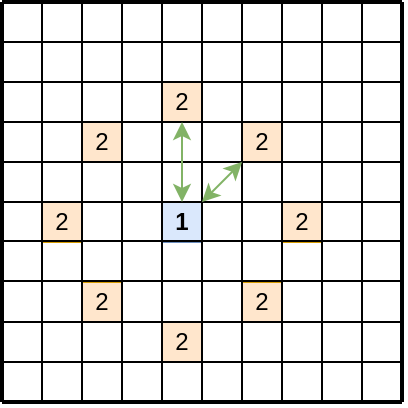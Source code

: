 <mxfile version="14.8.3" type="device"><diagram id="Sra9KP7svKkreEf28MKl" name="Page-1"><mxGraphModel dx="313" dy="187" grid="1" gridSize="10" guides="1" tooltips="1" connect="1" arrows="1" fold="1" page="1" pageScale="1" pageWidth="827" pageHeight="1169" math="0" shadow="0"><root><mxCell id="0"/><mxCell id="1" parent="0"/><mxCell id="PBtq7lWtT8n5fgo1Wzzv-1" value="2" style="text;html=1;strokeColor=#d79b00;fillColor=#ffe6cc;align=center;verticalAlign=middle;whiteSpace=wrap;rounded=0;" vertex="1" parent="1"><mxGeometry x="320" y="120" width="20" height="20" as="geometry"/></mxCell><mxCell id="PBtq7lWtT8n5fgo1Wzzv-2" value="2" style="text;html=1;strokeColor=#d79b00;fillColor=#ffe6cc;align=center;verticalAlign=middle;whiteSpace=wrap;rounded=0;" vertex="1" parent="1"><mxGeometry x="280" y="140" width="20" height="20" as="geometry"/></mxCell><mxCell id="PBtq7lWtT8n5fgo1Wzzv-3" value="2" style="text;html=1;strokeColor=#d79b00;fillColor=#ffe6cc;align=center;verticalAlign=middle;whiteSpace=wrap;rounded=0;" vertex="1" parent="1"><mxGeometry x="260" y="180" width="20" height="20" as="geometry"/></mxCell><mxCell id="PBtq7lWtT8n5fgo1Wzzv-4" value="2" style="text;html=1;strokeColor=#d79b00;fillColor=#ffe6cc;align=center;verticalAlign=middle;whiteSpace=wrap;rounded=0;" vertex="1" parent="1"><mxGeometry x="380" y="180" width="20" height="20" as="geometry"/></mxCell><mxCell id="PBtq7lWtT8n5fgo1Wzzv-5" value="2" style="text;html=1;strokeColor=#d79b00;fillColor=#ffe6cc;align=center;verticalAlign=middle;whiteSpace=wrap;rounded=0;" vertex="1" parent="1"><mxGeometry x="320" y="240" width="20" height="20" as="geometry"/></mxCell><mxCell id="PBtq7lWtT8n5fgo1Wzzv-6" value="2" style="text;html=1;strokeColor=#d79b00;fillColor=#ffe6cc;align=center;verticalAlign=middle;whiteSpace=wrap;rounded=0;" vertex="1" parent="1"><mxGeometry x="360" y="220" width="20" height="20" as="geometry"/></mxCell><mxCell id="PBtq7lWtT8n5fgo1Wzzv-7" value="2" style="text;html=1;strokeColor=#d79b00;fillColor=#ffe6cc;align=center;verticalAlign=middle;whiteSpace=wrap;rounded=0;" vertex="1" parent="1"><mxGeometry x="360" y="140" width="20" height="20" as="geometry"/></mxCell><mxCell id="PBtq7lWtT8n5fgo1Wzzv-8" value="2" style="text;html=1;strokeColor=#d79b00;fillColor=#ffe6cc;align=center;verticalAlign=middle;whiteSpace=wrap;rounded=0;" vertex="1" parent="1"><mxGeometry x="280" y="220" width="20" height="20" as="geometry"/></mxCell><mxCell id="KD6V_rOmE-CmZKbIxc8a-1" value="1" style="text;html=1;strokeColor=#6c8ebf;fillColor=#dae8fc;align=center;verticalAlign=middle;whiteSpace=wrap;rounded=0;fontStyle=1" parent="1" vertex="1"><mxGeometry x="320" y="180" width="20" height="20" as="geometry"/></mxCell><mxCell id="KD6V_rOmE-CmZKbIxc8a-6" value="" style="endArrow=none;html=1;strokeWidth=2;" parent="1" edge="1"><mxGeometry width="50" height="50" relative="1" as="geometry"><mxPoint x="240" y="80" as="sourcePoint"/><mxPoint x="440" y="80" as="targetPoint"/></mxGeometry></mxCell><mxCell id="KD6V_rOmE-CmZKbIxc8a-7" value="" style="endArrow=none;html=1;strokeWidth=2;" parent="1" edge="1"><mxGeometry width="50" height="50" relative="1" as="geometry"><mxPoint x="240" y="280" as="sourcePoint"/><mxPoint x="240" y="80" as="targetPoint"/></mxGeometry></mxCell><mxCell id="KD6V_rOmE-CmZKbIxc8a-8" value="" style="endArrow=none;html=1;strokeWidth=2;" parent="1" edge="1"><mxGeometry width="50" height="50" relative="1" as="geometry"><mxPoint x="240" y="280" as="sourcePoint"/><mxPoint x="440" y="280" as="targetPoint"/></mxGeometry></mxCell><mxCell id="KD6V_rOmE-CmZKbIxc8a-9" value="" style="endArrow=none;html=1;strokeWidth=2;" parent="1" edge="1"><mxGeometry width="50" height="50" relative="1" as="geometry"><mxPoint x="440" y="280" as="sourcePoint"/><mxPoint x="440" y="80" as="targetPoint"/></mxGeometry></mxCell><mxCell id="KD6V_rOmE-CmZKbIxc8a-10" value="" style="endArrow=none;html=1;" parent="1" edge="1"><mxGeometry width="50" height="50" relative="1" as="geometry"><mxPoint x="260" y="280" as="sourcePoint"/><mxPoint x="260" y="80.0" as="targetPoint"/></mxGeometry></mxCell><mxCell id="KD6V_rOmE-CmZKbIxc8a-11" value="" style="endArrow=none;html=1;" parent="1" edge="1"><mxGeometry width="50" height="50" relative="1" as="geometry"><mxPoint x="280" y="280" as="sourcePoint"/><mxPoint x="280" y="80.0" as="targetPoint"/></mxGeometry></mxCell><mxCell id="KD6V_rOmE-CmZKbIxc8a-12" value="" style="endArrow=none;html=1;" parent="1" edge="1"><mxGeometry width="50" height="50" relative="1" as="geometry"><mxPoint x="300" y="280" as="sourcePoint"/><mxPoint x="300" y="80.0" as="targetPoint"/></mxGeometry></mxCell><mxCell id="KD6V_rOmE-CmZKbIxc8a-13" value="" style="endArrow=none;html=1;" parent="1" edge="1"><mxGeometry width="50" height="50" relative="1" as="geometry"><mxPoint x="360" y="280.0" as="sourcePoint"/><mxPoint x="360" y="80" as="targetPoint"/></mxGeometry></mxCell><mxCell id="KD6V_rOmE-CmZKbIxc8a-14" value="" style="endArrow=none;html=1;" parent="1" edge="1"><mxGeometry width="50" height="50" relative="1" as="geometry"><mxPoint x="340" y="280.0" as="sourcePoint"/><mxPoint x="340" y="80" as="targetPoint"/></mxGeometry></mxCell><mxCell id="KD6V_rOmE-CmZKbIxc8a-15" value="" style="endArrow=none;html=1;" parent="1" edge="1"><mxGeometry width="50" height="50" relative="1" as="geometry"><mxPoint x="320" y="280.0" as="sourcePoint"/><mxPoint x="320" y="80" as="targetPoint"/></mxGeometry></mxCell><mxCell id="KD6V_rOmE-CmZKbIxc8a-16" value="" style="endArrow=none;html=1;" parent="1" edge="1"><mxGeometry width="50" height="50" relative="1" as="geometry"><mxPoint x="380" y="280.0" as="sourcePoint"/><mxPoint x="380" y="80" as="targetPoint"/></mxGeometry></mxCell><mxCell id="KD6V_rOmE-CmZKbIxc8a-17" value="" style="endArrow=none;html=1;" parent="1" edge="1"><mxGeometry width="50" height="50" relative="1" as="geometry"><mxPoint x="400" y="280.0" as="sourcePoint"/><mxPoint x="400" y="80" as="targetPoint"/></mxGeometry></mxCell><mxCell id="KD6V_rOmE-CmZKbIxc8a-18" value="" style="endArrow=none;html=1;" parent="1" edge="1"><mxGeometry width="50" height="50" relative="1" as="geometry"><mxPoint x="420" y="280.0" as="sourcePoint"/><mxPoint x="420" y="80" as="targetPoint"/></mxGeometry></mxCell><mxCell id="KD6V_rOmE-CmZKbIxc8a-19" value="" style="endArrow=none;html=1;" parent="1" edge="1"><mxGeometry width="50" height="50" relative="1" as="geometry"><mxPoint x="240" y="260" as="sourcePoint"/><mxPoint x="440" y="260" as="targetPoint"/></mxGeometry></mxCell><mxCell id="KD6V_rOmE-CmZKbIxc8a-20" value="" style="endArrow=none;html=1;" parent="1" edge="1"><mxGeometry width="50" height="50" relative="1" as="geometry"><mxPoint x="240" y="180" as="sourcePoint"/><mxPoint x="440" y="180" as="targetPoint"/></mxGeometry></mxCell><mxCell id="KD6V_rOmE-CmZKbIxc8a-21" value="" style="endArrow=none;html=1;" parent="1" edge="1"><mxGeometry width="50" height="50" relative="1" as="geometry"><mxPoint x="240" y="199.52" as="sourcePoint"/><mxPoint x="440" y="199.52" as="targetPoint"/></mxGeometry></mxCell><mxCell id="KD6V_rOmE-CmZKbIxc8a-22" value="" style="endArrow=none;html=1;" parent="1" edge="1"><mxGeometry width="50" height="50" relative="1" as="geometry"><mxPoint x="240" y="219.52" as="sourcePoint"/><mxPoint x="440" y="219.52" as="targetPoint"/></mxGeometry></mxCell><mxCell id="KD6V_rOmE-CmZKbIxc8a-23" value="" style="endArrow=none;html=1;" parent="1" edge="1"><mxGeometry width="50" height="50" relative="1" as="geometry"><mxPoint x="240" y="240" as="sourcePoint"/><mxPoint x="440" y="240" as="targetPoint"/></mxGeometry></mxCell><mxCell id="KD6V_rOmE-CmZKbIxc8a-24" value="" style="endArrow=none;html=1;" parent="1" edge="1"><mxGeometry width="50" height="50" relative="1" as="geometry"><mxPoint x="240" y="120" as="sourcePoint"/><mxPoint x="440" y="120" as="targetPoint"/></mxGeometry></mxCell><mxCell id="KD6V_rOmE-CmZKbIxc8a-25" value="" style="endArrow=none;html=1;" parent="1" edge="1"><mxGeometry width="50" height="50" relative="1" as="geometry"><mxPoint x="240" y="140" as="sourcePoint"/><mxPoint x="440" y="140" as="targetPoint"/></mxGeometry></mxCell><mxCell id="KD6V_rOmE-CmZKbIxc8a-26" value="" style="endArrow=none;html=1;" parent="1" edge="1"><mxGeometry width="50" height="50" relative="1" as="geometry"><mxPoint x="240" y="160" as="sourcePoint"/><mxPoint x="440" y="160" as="targetPoint"/></mxGeometry></mxCell><mxCell id="KD6V_rOmE-CmZKbIxc8a-27" value="" style="endArrow=none;html=1;" parent="1" edge="1"><mxGeometry width="50" height="50" relative="1" as="geometry"><mxPoint x="240" y="100" as="sourcePoint"/><mxPoint x="440" y="100" as="targetPoint"/></mxGeometry></mxCell><mxCell id="PBtq7lWtT8n5fgo1Wzzv-9" value="" style="endArrow=classic;startArrow=classic;html=1;entryX=0.5;entryY=1;entryDx=0;entryDy=0;fillColor=#d5e8d4;strokeColor=#82b366;" edge="1" parent="1" target="PBtq7lWtT8n5fgo1Wzzv-1"><mxGeometry width="50" height="50" relative="1" as="geometry"><mxPoint x="330" y="180" as="sourcePoint"/><mxPoint x="230" y="210" as="targetPoint"/></mxGeometry></mxCell><mxCell id="PBtq7lWtT8n5fgo1Wzzv-10" value="" style="endArrow=classic;startArrow=classic;html=1;fillColor=#d5e8d4;strokeColor=#82b366;" edge="1" parent="1"><mxGeometry width="50" height="50" relative="1" as="geometry"><mxPoint x="340" y="180" as="sourcePoint"/><mxPoint x="360" y="160" as="targetPoint"/></mxGeometry></mxCell></root></mxGraphModel></diagram></mxfile>